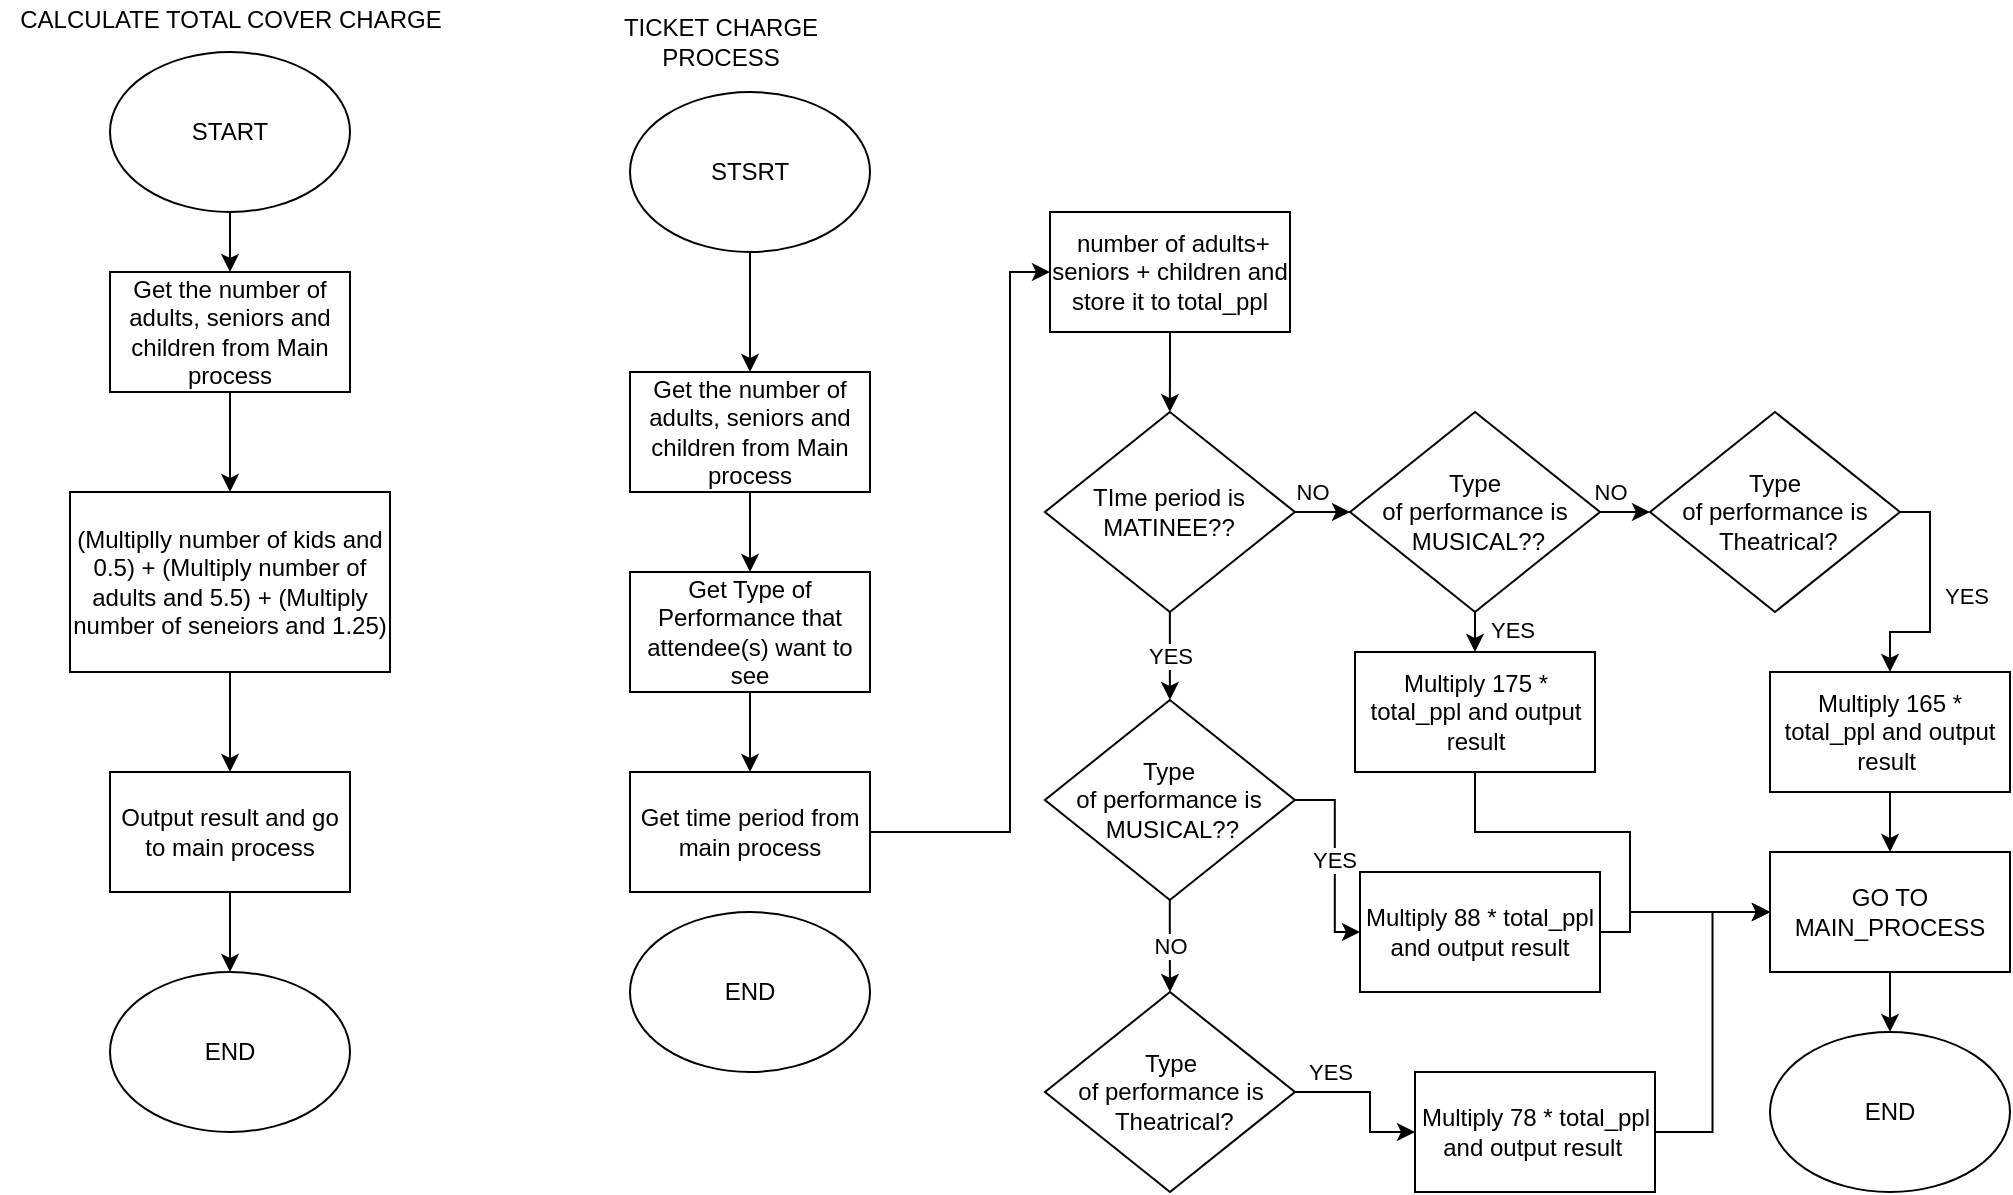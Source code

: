 <mxfile version="12.8.1" type="github">
  <diagram id="C5RBs43oDa-KdzZeNtuy" name="Page-1">
    <mxGraphModel dx="1021" dy="529" grid="1" gridSize="10" guides="1" tooltips="1" connect="1" arrows="1" fold="1" page="1" pageScale="1" pageWidth="1169" pageHeight="827" math="0" shadow="0">
      <root>
        <mxCell id="WIyWlLk6GJQsqaUBKTNV-0" />
        <mxCell id="WIyWlLk6GJQsqaUBKTNV-1" parent="WIyWlLk6GJQsqaUBKTNV-0" />
        <mxCell id="uj49Rtw7FwXmR8BoE2G_-5" value="" style="edgeStyle=orthogonalEdgeStyle;rounded=0;orthogonalLoop=1;jettySize=auto;html=1;" parent="WIyWlLk6GJQsqaUBKTNV-1" source="uj49Rtw7FwXmR8BoE2G_-0" target="uj49Rtw7FwXmR8BoE2G_-2" edge="1">
          <mxGeometry relative="1" as="geometry" />
        </mxCell>
        <mxCell id="uj49Rtw7FwXmR8BoE2G_-0" value="Get the number of adults, seniors and children from Main process" style="rounded=0;whiteSpace=wrap;html=1;" parent="WIyWlLk6GJQsqaUBKTNV-1" vertex="1">
          <mxGeometry x="130" y="150" width="120" height="60" as="geometry" />
        </mxCell>
        <mxCell id="uj49Rtw7FwXmR8BoE2G_-6" value="" style="edgeStyle=orthogonalEdgeStyle;rounded=0;orthogonalLoop=1;jettySize=auto;html=1;" parent="WIyWlLk6GJQsqaUBKTNV-1" source="uj49Rtw7FwXmR8BoE2G_-2" target="uj49Rtw7FwXmR8BoE2G_-4" edge="1">
          <mxGeometry relative="1" as="geometry" />
        </mxCell>
        <mxCell id="uj49Rtw7FwXmR8BoE2G_-2" value="(Multiplly number of kids and 0.5) + (Multiply number of adults and 5.5) + (Multiply number of seneiors and 1.25)" style="rounded=0;whiteSpace=wrap;html=1;" parent="WIyWlLk6GJQsqaUBKTNV-1" vertex="1">
          <mxGeometry x="110" y="260" width="160" height="90" as="geometry" />
        </mxCell>
        <mxCell id="uj49Rtw7FwXmR8BoE2G_-19" value="" style="edgeStyle=orthogonalEdgeStyle;rounded=0;orthogonalLoop=1;jettySize=auto;html=1;" parent="WIyWlLk6GJQsqaUBKTNV-1" source="uj49Rtw7FwXmR8BoE2G_-4" target="uj49Rtw7FwXmR8BoE2G_-18" edge="1">
          <mxGeometry relative="1" as="geometry" />
        </mxCell>
        <mxCell id="uj49Rtw7FwXmR8BoE2G_-4" value="Output result and go to main process" style="rounded=0;whiteSpace=wrap;html=1;" parent="WIyWlLk6GJQsqaUBKTNV-1" vertex="1">
          <mxGeometry x="130" y="400" width="120" height="60" as="geometry" />
        </mxCell>
        <mxCell id="uj49Rtw7FwXmR8BoE2G_-7" value="CALCULATE TOTAL COVER CHARGE" style="text;html=1;align=center;verticalAlign=middle;resizable=0;points=[];autosize=1;" parent="WIyWlLk6GJQsqaUBKTNV-1" vertex="1">
          <mxGeometry x="75" y="14" width="230" height="20" as="geometry" />
        </mxCell>
        <mxCell id="uj49Rtw7FwXmR8BoE2G_-17" value="" style="edgeStyle=orthogonalEdgeStyle;rounded=0;orthogonalLoop=1;jettySize=auto;html=1;" parent="WIyWlLk6GJQsqaUBKTNV-1" source="uj49Rtw7FwXmR8BoE2G_-16" target="uj49Rtw7FwXmR8BoE2G_-0" edge="1">
          <mxGeometry relative="1" as="geometry" />
        </mxCell>
        <mxCell id="uj49Rtw7FwXmR8BoE2G_-16" value="START" style="ellipse;whiteSpace=wrap;html=1;" parent="WIyWlLk6GJQsqaUBKTNV-1" vertex="1">
          <mxGeometry x="130" y="40" width="120" height="80" as="geometry" />
        </mxCell>
        <mxCell id="uj49Rtw7FwXmR8BoE2G_-18" value="END" style="ellipse;whiteSpace=wrap;html=1;" parent="WIyWlLk6GJQsqaUBKTNV-1" vertex="1">
          <mxGeometry x="130" y="500" width="120" height="80" as="geometry" />
        </mxCell>
        <mxCell id="uj49Rtw7FwXmR8BoE2G_-24" value="TICKET CHARGE&lt;br&gt;PROCESS" style="text;html=1;align=center;verticalAlign=middle;resizable=0;points=[];autosize=1;" parent="WIyWlLk6GJQsqaUBKTNV-1" vertex="1">
          <mxGeometry x="380" y="20" width="110" height="30" as="geometry" />
        </mxCell>
        <mxCell id="uj49Rtw7FwXmR8BoE2G_-25" value="END" style="ellipse;whiteSpace=wrap;html=1;" parent="WIyWlLk6GJQsqaUBKTNV-1" vertex="1">
          <mxGeometry x="390" y="470" width="120" height="80" as="geometry" />
        </mxCell>
        <mxCell id="uj49Rtw7FwXmR8BoE2G_-29" value="" style="edgeStyle=orthogonalEdgeStyle;rounded=0;orthogonalLoop=1;jettySize=auto;html=1;" parent="WIyWlLk6GJQsqaUBKTNV-1" source="uj49Rtw7FwXmR8BoE2G_-26" target="uj49Rtw7FwXmR8BoE2G_-27" edge="1">
          <mxGeometry relative="1" as="geometry" />
        </mxCell>
        <mxCell id="uj49Rtw7FwXmR8BoE2G_-26" value="STSRT" style="ellipse;whiteSpace=wrap;html=1;" parent="WIyWlLk6GJQsqaUBKTNV-1" vertex="1">
          <mxGeometry x="390" y="60" width="120" height="80" as="geometry" />
        </mxCell>
        <mxCell id="uj49Rtw7FwXmR8BoE2G_-30" value="" style="edgeStyle=orthogonalEdgeStyle;rounded=0;orthogonalLoop=1;jettySize=auto;html=1;" parent="WIyWlLk6GJQsqaUBKTNV-1" source="uj49Rtw7FwXmR8BoE2G_-27" target="uj49Rtw7FwXmR8BoE2G_-28" edge="1">
          <mxGeometry relative="1" as="geometry" />
        </mxCell>
        <mxCell id="uj49Rtw7FwXmR8BoE2G_-27" value="Get the number of adults, seniors and children from Main process" style="rounded=0;whiteSpace=wrap;html=1;" parent="WIyWlLk6GJQsqaUBKTNV-1" vertex="1">
          <mxGeometry x="390" y="200" width="120" height="60" as="geometry" />
        </mxCell>
        <mxCell id="uj49Rtw7FwXmR8BoE2G_-35" value="" style="edgeStyle=orthogonalEdgeStyle;rounded=0;orthogonalLoop=1;jettySize=auto;html=1;" parent="WIyWlLk6GJQsqaUBKTNV-1" source="uj49Rtw7FwXmR8BoE2G_-28" target="uj49Rtw7FwXmR8BoE2G_-34" edge="1">
          <mxGeometry relative="1" as="geometry" />
        </mxCell>
        <mxCell id="uj49Rtw7FwXmR8BoE2G_-28" value="Get Type of Performance that attendee(s) want to see" style="rounded=0;whiteSpace=wrap;html=1;" parent="WIyWlLk6GJQsqaUBKTNV-1" vertex="1">
          <mxGeometry x="390" y="300" width="120" height="60" as="geometry" />
        </mxCell>
        <mxCell id="uj49Rtw7FwXmR8BoE2G_-37" style="edgeStyle=orthogonalEdgeStyle;rounded=0;orthogonalLoop=1;jettySize=auto;html=1;entryX=0;entryY=0.5;entryDx=0;entryDy=0;" parent="WIyWlLk6GJQsqaUBKTNV-1" source="uj49Rtw7FwXmR8BoE2G_-34" target="uj49Rtw7FwXmR8BoE2G_-36" edge="1">
          <mxGeometry relative="1" as="geometry">
            <Array as="points">
              <mxPoint x="580" y="430" />
              <mxPoint x="580" y="150" />
            </Array>
          </mxGeometry>
        </mxCell>
        <mxCell id="uj49Rtw7FwXmR8BoE2G_-34" value="Get time period from main process" style="rounded=0;whiteSpace=wrap;html=1;" parent="WIyWlLk6GJQsqaUBKTNV-1" vertex="1">
          <mxGeometry x="390" y="400" width="120" height="60" as="geometry" />
        </mxCell>
        <mxCell id="0F04t4CtPUl_Fwlq3CfR-3" value="" style="edgeStyle=orthogonalEdgeStyle;rounded=0;orthogonalLoop=1;jettySize=auto;html=1;exitX=0.5;exitY=1;exitDx=0;exitDy=0;" edge="1" parent="WIyWlLk6GJQsqaUBKTNV-1" source="uj49Rtw7FwXmR8BoE2G_-36" target="uj49Rtw7FwXmR8BoE2G_-42">
          <mxGeometry relative="1" as="geometry">
            <mxPoint x="569.999" y="180" as="sourcePoint" />
          </mxGeometry>
        </mxCell>
        <mxCell id="uj49Rtw7FwXmR8BoE2G_-36" value="&amp;nbsp;number of adults+ seniors + children and store it to total_ppl" style="rounded=0;whiteSpace=wrap;html=1;" parent="WIyWlLk6GJQsqaUBKTNV-1" vertex="1">
          <mxGeometry x="600" y="120" width="120" height="60" as="geometry" />
        </mxCell>
        <mxCell id="0F04t4CtPUl_Fwlq3CfR-6" value="YES" style="edgeStyle=orthogonalEdgeStyle;rounded=0;orthogonalLoop=1;jettySize=auto;html=1;" edge="1" parent="WIyWlLk6GJQsqaUBKTNV-1" source="uj49Rtw7FwXmR8BoE2G_-42" target="0F04t4CtPUl_Fwlq3CfR-5">
          <mxGeometry relative="1" as="geometry" />
        </mxCell>
        <mxCell id="0F04t4CtPUl_Fwlq3CfR-13" value="NO" style="edgeStyle=orthogonalEdgeStyle;rounded=0;orthogonalLoop=1;jettySize=auto;html=1;exitX=1;exitY=0.5;exitDx=0;exitDy=0;entryX=0;entryY=0.5;entryDx=0;entryDy=0;" edge="1" parent="WIyWlLk6GJQsqaUBKTNV-1" source="uj49Rtw7FwXmR8BoE2G_-42" target="0F04t4CtPUl_Fwlq3CfR-9">
          <mxGeometry x="-0.451" y="10" relative="1" as="geometry">
            <mxPoint x="1" as="offset" />
          </mxGeometry>
        </mxCell>
        <mxCell id="uj49Rtw7FwXmR8BoE2G_-42" value="TIme period is MATINEE??" style="rhombus;whiteSpace=wrap;html=1;" parent="WIyWlLk6GJQsqaUBKTNV-1" vertex="1">
          <mxGeometry x="597.44" y="220" width="125" height="100" as="geometry" />
        </mxCell>
        <mxCell id="0F04t4CtPUl_Fwlq3CfR-15" value="NO" style="edgeStyle=orthogonalEdgeStyle;rounded=0;orthogonalLoop=1;jettySize=auto;html=1;" edge="1" parent="WIyWlLk6GJQsqaUBKTNV-1" source="0F04t4CtPUl_Fwlq3CfR-5" target="0F04t4CtPUl_Fwlq3CfR-14">
          <mxGeometry relative="1" as="geometry" />
        </mxCell>
        <mxCell id="0F04t4CtPUl_Fwlq3CfR-23" value="YES" style="edgeStyle=orthogonalEdgeStyle;rounded=0;orthogonalLoop=1;jettySize=auto;html=1;exitX=1;exitY=0.5;exitDx=0;exitDy=0;entryX=0;entryY=0.5;entryDx=0;entryDy=0;" edge="1" parent="WIyWlLk6GJQsqaUBKTNV-1" source="0F04t4CtPUl_Fwlq3CfR-5" target="0F04t4CtPUl_Fwlq3CfR-21">
          <mxGeometry relative="1" as="geometry" />
        </mxCell>
        <mxCell id="0F04t4CtPUl_Fwlq3CfR-5" value="Type &lt;br&gt;of performance is&lt;br&gt;&amp;nbsp;MUSICAL??" style="rhombus;whiteSpace=wrap;html=1;" vertex="1" parent="WIyWlLk6GJQsqaUBKTNV-1">
          <mxGeometry x="597.44" y="364" width="125" height="100" as="geometry" />
        </mxCell>
        <mxCell id="0F04t4CtPUl_Fwlq3CfR-19" value="YES" style="edgeStyle=orthogonalEdgeStyle;rounded=0;orthogonalLoop=1;jettySize=auto;html=1;exitX=1;exitY=0.5;exitDx=0;exitDy=0;entryX=0.5;entryY=0;entryDx=0;entryDy=0;" edge="1" parent="WIyWlLk6GJQsqaUBKTNV-1" source="0F04t4CtPUl_Fwlq3CfR-8" target="0F04t4CtPUl_Fwlq3CfR-17">
          <mxGeometry y="18" relative="1" as="geometry">
            <Array as="points">
              <mxPoint x="1040" y="270" />
              <mxPoint x="1040" y="330" />
              <mxPoint x="1020" y="330" />
            </Array>
            <mxPoint y="-1" as="offset" />
          </mxGeometry>
        </mxCell>
        <mxCell id="0F04t4CtPUl_Fwlq3CfR-8" value="Type &lt;br&gt;of performance is&lt;br&gt;&amp;nbsp;Theatrical?" style="rhombus;whiteSpace=wrap;html=1;" vertex="1" parent="WIyWlLk6GJQsqaUBKTNV-1">
          <mxGeometry x="900" y="220" width="125" height="100" as="geometry" />
        </mxCell>
        <mxCell id="0F04t4CtPUl_Fwlq3CfR-11" value="NO" style="edgeStyle=orthogonalEdgeStyle;rounded=0;orthogonalLoop=1;jettySize=auto;html=1;exitX=1;exitY=0.5;exitDx=0;exitDy=0;entryX=0;entryY=0.5;entryDx=0;entryDy=0;" edge="1" parent="WIyWlLk6GJQsqaUBKTNV-1" source="0F04t4CtPUl_Fwlq3CfR-9" target="0F04t4CtPUl_Fwlq3CfR-8">
          <mxGeometry x="-0.6" y="10" relative="1" as="geometry">
            <mxPoint as="offset" />
          </mxGeometry>
        </mxCell>
        <mxCell id="0F04t4CtPUl_Fwlq3CfR-18" value="YES" style="edgeStyle=orthogonalEdgeStyle;rounded=0;orthogonalLoop=1;jettySize=auto;html=1;exitX=0.5;exitY=1;exitDx=0;exitDy=0;entryX=0.5;entryY=0;entryDx=0;entryDy=0;" edge="1" parent="WIyWlLk6GJQsqaUBKTNV-1" source="0F04t4CtPUl_Fwlq3CfR-9" target="0F04t4CtPUl_Fwlq3CfR-16">
          <mxGeometry y="18" relative="1" as="geometry">
            <mxPoint y="-1" as="offset" />
          </mxGeometry>
        </mxCell>
        <mxCell id="0F04t4CtPUl_Fwlq3CfR-9" value="Type &lt;br&gt;of performance is&lt;br&gt;&amp;nbsp;MUSICAL??" style="rhombus;whiteSpace=wrap;html=1;" vertex="1" parent="WIyWlLk6GJQsqaUBKTNV-1">
          <mxGeometry x="750" y="220" width="125" height="100" as="geometry" />
        </mxCell>
        <mxCell id="0F04t4CtPUl_Fwlq3CfR-24" value="YES" style="edgeStyle=orthogonalEdgeStyle;rounded=0;orthogonalLoop=1;jettySize=auto;html=1;exitX=1;exitY=0.5;exitDx=0;exitDy=0;entryX=0;entryY=0.5;entryDx=0;entryDy=0;" edge="1" parent="WIyWlLk6GJQsqaUBKTNV-1" source="0F04t4CtPUl_Fwlq3CfR-14" target="0F04t4CtPUl_Fwlq3CfR-22">
          <mxGeometry x="-0.563" y="10" relative="1" as="geometry">
            <Array as="points">
              <mxPoint x="760" y="560" />
              <mxPoint x="760" y="580" />
            </Array>
            <mxPoint as="offset" />
          </mxGeometry>
        </mxCell>
        <mxCell id="0F04t4CtPUl_Fwlq3CfR-14" value="Type &lt;br&gt;of performance is&lt;br&gt;&amp;nbsp;Theatrical?" style="rhombus;whiteSpace=wrap;html=1;" vertex="1" parent="WIyWlLk6GJQsqaUBKTNV-1">
          <mxGeometry x="597.5" y="510" width="125" height="100" as="geometry" />
        </mxCell>
        <mxCell id="0F04t4CtPUl_Fwlq3CfR-27" style="edgeStyle=orthogonalEdgeStyle;rounded=0;orthogonalLoop=1;jettySize=auto;html=1;entryX=0;entryY=0.5;entryDx=0;entryDy=0;" edge="1" parent="WIyWlLk6GJQsqaUBKTNV-1" source="0F04t4CtPUl_Fwlq3CfR-16" target="0F04t4CtPUl_Fwlq3CfR-26">
          <mxGeometry relative="1" as="geometry">
            <Array as="points">
              <mxPoint x="813" y="430" />
              <mxPoint x="890" y="430" />
              <mxPoint x="890" y="470" />
            </Array>
          </mxGeometry>
        </mxCell>
        <mxCell id="0F04t4CtPUl_Fwlq3CfR-16" value="Multiply 175 * total_ppl and output result&lt;span style=&quot;color: rgba(0 , 0 , 0 , 0) ; font-family: monospace ; font-size: 0px ; white-space: nowrap&quot;&gt;%3CmxGraphModel%3E%3Croot%3E%3CmxCell%20id%3D%220%22%2F%3E%3CmxCell%20id%3D%221%22%20parent%3D%220%22%2F%3E%3CmxCell%20id%3D%222%22%20value%3D%22TIme%20period%20is%20MATINEE%3F%3F%22%20style%3D%22rhombus%3BwhiteSpace%3Dwrap%3Bhtml%3D1%3B%22%20vertex%3D%221%22%20parent%3D%221%22%3E%3CmxGeometry%20x%3D%22687.5%22%20y%3D%22220%22%20width%3D%22125%22%20height%3D%22100%22%20as%3D%22geometry%22%2F%3E%3C%2FmxCell%3E%3C%2Froot%3E%3C%2FmxGraphModel%3E&lt;/span&gt;" style="rounded=0;whiteSpace=wrap;html=1;" vertex="1" parent="WIyWlLk6GJQsqaUBKTNV-1">
          <mxGeometry x="752.5" y="340" width="120" height="60" as="geometry" />
        </mxCell>
        <mxCell id="0F04t4CtPUl_Fwlq3CfR-28" style="edgeStyle=orthogonalEdgeStyle;rounded=0;orthogonalLoop=1;jettySize=auto;html=1;entryX=0.5;entryY=0;entryDx=0;entryDy=0;" edge="1" parent="WIyWlLk6GJQsqaUBKTNV-1" source="0F04t4CtPUl_Fwlq3CfR-17" target="0F04t4CtPUl_Fwlq3CfR-26">
          <mxGeometry relative="1" as="geometry" />
        </mxCell>
        <mxCell id="0F04t4CtPUl_Fwlq3CfR-17" value="Multiply 165 * total_ppl and output result&amp;nbsp;&lt;span style=&quot;color: rgba(0 , 0 , 0 , 0) ; font-family: monospace ; font-size: 0px ; white-space: nowrap&quot;&gt;%3CmxGraphModel%3E%3Croot%3E%3CmxCell%20id%3D%220%22%2F%3E%3CmxCell%20id%3D%221%22%20parent%3D%220%22%2F%3E%3CmxCell%20id%3D%222%22%20value%3D%22TIme%20period%20is%20MATINEE%3F%3F%22%20style%3D%22rhombus%3BwhiteSpace%3Dwrap%3Bhtml%3D1%3B%22%20vertex%3D%221%22%20parent%3D%221%22%3E%3CmxGeometry%20x%3D%22687.5%22%20y%3D%22220%22%20width%3D%22125%22%20height%3D%22100%22%20as%3D%22geometry%22%2F%3E%3C%2FmxCell%3E%3C%2Froot%3E%3C%2FmxGraphModel%3E&amp;nbsp; dsssdssdfvcssdvsvsdvsdvsdvsd&lt;/span&gt;" style="rounded=0;whiteSpace=wrap;html=1;" vertex="1" parent="WIyWlLk6GJQsqaUBKTNV-1">
          <mxGeometry x="960" y="350" width="120" height="60" as="geometry" />
        </mxCell>
        <mxCell id="0F04t4CtPUl_Fwlq3CfR-29" value="" style="edgeStyle=orthogonalEdgeStyle;rounded=0;orthogonalLoop=1;jettySize=auto;html=1;" edge="1" parent="WIyWlLk6GJQsqaUBKTNV-1" source="0F04t4CtPUl_Fwlq3CfR-21" target="0F04t4CtPUl_Fwlq3CfR-26">
          <mxGeometry relative="1" as="geometry">
            <Array as="points">
              <mxPoint x="890" y="480" />
              <mxPoint x="890" y="470" />
            </Array>
          </mxGeometry>
        </mxCell>
        <mxCell id="0F04t4CtPUl_Fwlq3CfR-21" value="Multiply 88 * total_ppl and output result&lt;span style=&quot;color: rgba(0 , 0 , 0 , 0) ; font-family: monospace ; font-size: 0px ; white-space: nowrap&quot;&gt;%3CmxGraphModel%3E%3Croot%3E%3CmxCell%20id%3D%220%22%2F%3E%3CmxCell%20id%3D%221%22%20parent%3D%220%22%2F%3E%3CmxCell%20id%3D%222%22%20value%3D%22TIme%20period%20is%20MATINEE%3F%3F%22%20style%3D%22rhombus%3BwhiteSpace%3Dwrap%3Bhtml%3D1%3B%22%20vertex%3D%221%22%20parent%3D%221%22%3E%3CmxGeometry%20x%3D%22687.5%22%20y%3D%22220%22%20width%3D%22125%22%20height%3D%22100%22%20as%3D%22geometry%22%2F%3E%3C%2FmxCell%3E%3C%2Froot%3E%3C%2FmxGraphModel%3E&lt;/span&gt;" style="rounded=0;whiteSpace=wrap;html=1;" vertex="1" parent="WIyWlLk6GJQsqaUBKTNV-1">
          <mxGeometry x="755" y="450" width="120" height="60" as="geometry" />
        </mxCell>
        <mxCell id="0F04t4CtPUl_Fwlq3CfR-30" style="edgeStyle=orthogonalEdgeStyle;rounded=0;orthogonalLoop=1;jettySize=auto;html=1;entryX=0;entryY=0.5;entryDx=0;entryDy=0;" edge="1" parent="WIyWlLk6GJQsqaUBKTNV-1" source="0F04t4CtPUl_Fwlq3CfR-22" target="0F04t4CtPUl_Fwlq3CfR-26">
          <mxGeometry relative="1" as="geometry" />
        </mxCell>
        <mxCell id="0F04t4CtPUl_Fwlq3CfR-22" value="&lt;span style=&quot;white-space: normal&quot;&gt;Multiply 78 * total_ppl and output result&amp;nbsp;&lt;/span&gt;&lt;span style=&quot;color: rgba(0 , 0 , 0 , 0) ; font-family: monospace ; font-size: 0px&quot;&gt;%3CmxGraphModel%3E%3Croot%3E%3CmxCell%20id%3D%220%22%2F%3E%3CmxCell%20id%3D%221%22%20parent%3D%220%22%2F%3E%3CmxCell%20id%3D%222%22%20value%3D%22TIme%20period%20is%20MATINEE%3F%3F%22%20style%3D%22rhombus%3BwhiteSpace%3Dwrap%3Bhtml%3D1%3B%22%20vertex%3D%221%22%20parent%3D%221%22%3E%3CmxGeometry%20x%3D%22687.5%22%20y%3D%22220%22%20width%3D%22125%22%20height%3D%22100%22%20as%3D%22geometry%22%2F%3E%3C%2FmxCell%3E%3C%2Froot%3E%3C%2FmxGraphModel%3E&amp;nbsp; dsssdssdfvcssdvsvsdvsdvsdvsd an&amp;nbsp;&lt;/span&gt;" style="rounded=0;whiteSpace=wrap;html=1;" vertex="1" parent="WIyWlLk6GJQsqaUBKTNV-1">
          <mxGeometry x="782.5" y="550" width="120" height="60" as="geometry" />
        </mxCell>
        <mxCell id="0F04t4CtPUl_Fwlq3CfR-25" value="END" style="ellipse;whiteSpace=wrap;html=1;" vertex="1" parent="WIyWlLk6GJQsqaUBKTNV-1">
          <mxGeometry x="960" y="530" width="120" height="80" as="geometry" />
        </mxCell>
        <mxCell id="0F04t4CtPUl_Fwlq3CfR-31" style="edgeStyle=orthogonalEdgeStyle;rounded=0;orthogonalLoop=1;jettySize=auto;html=1;exitX=0.5;exitY=1;exitDx=0;exitDy=0;entryX=0.5;entryY=0;entryDx=0;entryDy=0;" edge="1" parent="WIyWlLk6GJQsqaUBKTNV-1" source="0F04t4CtPUl_Fwlq3CfR-26" target="0F04t4CtPUl_Fwlq3CfR-25">
          <mxGeometry relative="1" as="geometry" />
        </mxCell>
        <mxCell id="0F04t4CtPUl_Fwlq3CfR-26" value="GO TO MAIN_PROCESS" style="rounded=0;whiteSpace=wrap;html=1;" vertex="1" parent="WIyWlLk6GJQsqaUBKTNV-1">
          <mxGeometry x="960" y="440" width="120" height="60" as="geometry" />
        </mxCell>
      </root>
    </mxGraphModel>
  </diagram>
</mxfile>
